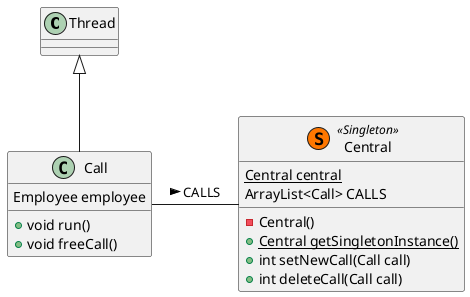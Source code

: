 @startuml

class Thread
class Call 
Call : Employee employee

Call : + void run()
Call : + void freeCall()


class Central << (S,#FF7700) Singleton >>
Central : {static} Central central
Central : ArrayList<Call> CALLS

Central : - Central()
Central : + {static} Central getSingletonInstance()
Central : + int setNewCall(Call call)
Central : + int deleteCall(Call call)



Thread <|-- Call
Call - Central : CALLS >






@enduml
